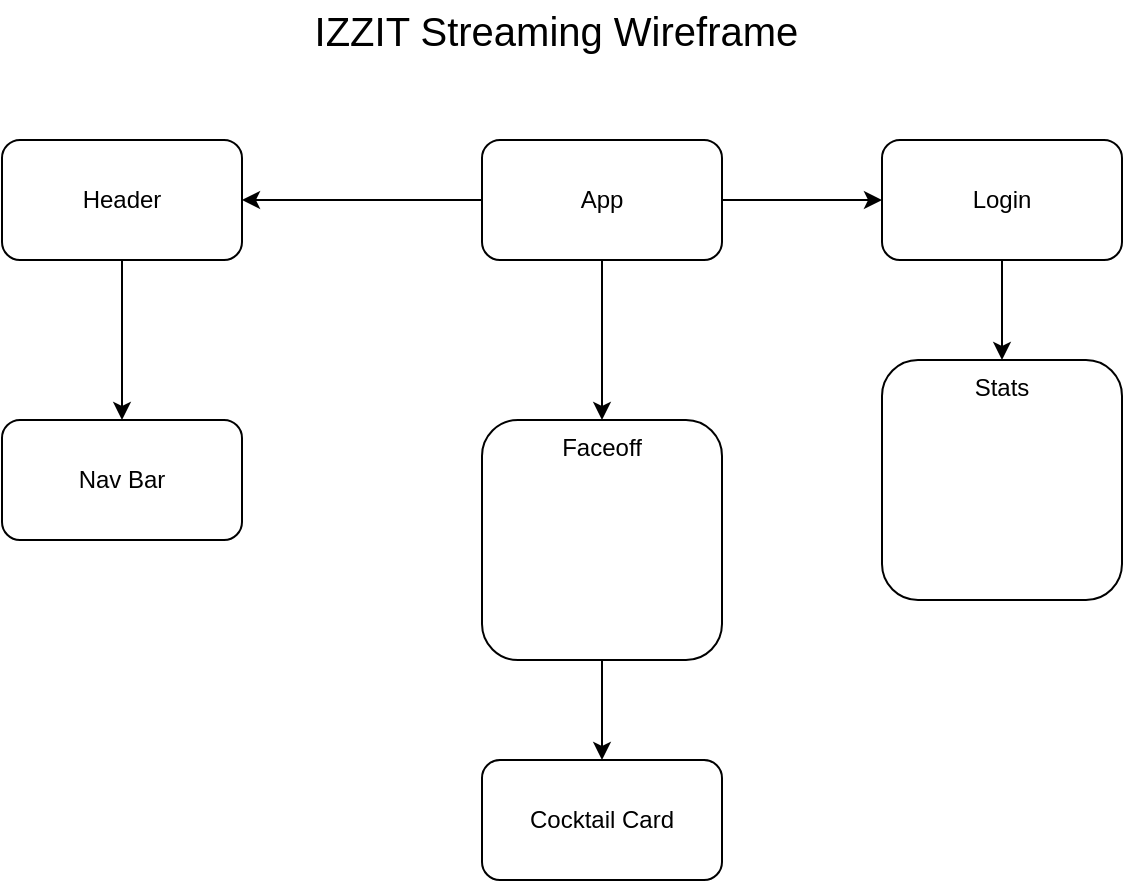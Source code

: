 <mxfile>
    <diagram id="TZVL5MhMtN_JL3FE_O4x" name="Page-1">
        <mxGraphModel dx="625" dy="314" grid="1" gridSize="10" guides="1" tooltips="1" connect="1" arrows="1" fold="1" page="1" pageScale="1" pageWidth="850" pageHeight="1100" math="0" shadow="0">
            <root>
                <mxCell id="0"/>
                <mxCell id="1" parent="0"/>
                <mxCell id="2" value="" style="edgeStyle=none;html=1;exitX=0.5;exitY=1;exitDx=0;exitDy=0;entryX=0.5;entryY=0;entryDx=0;entryDy=0;" edge="1" parent="1" source="18" target="7">
                    <mxGeometry relative="1" as="geometry"/>
                </mxCell>
                <mxCell id="3" value="" style="edgeStyle=none;html=1;" edge="1" parent="1" source="5" target="9">
                    <mxGeometry relative="1" as="geometry"/>
                </mxCell>
                <mxCell id="4" value="" style="edgeStyle=none;html=1;" edge="1" parent="1" source="5" target="18">
                    <mxGeometry relative="1" as="geometry"/>
                </mxCell>
                <mxCell id="5" value="App" style="rounded=1;whiteSpace=wrap;html=1;" vertex="1" parent="1">
                    <mxGeometry x="370" y="90" width="120" height="60" as="geometry"/>
                </mxCell>
                <mxCell id="7" value="Stats" style="whiteSpace=wrap;html=1;rounded=1;verticalAlign=top;" vertex="1" parent="1">
                    <mxGeometry x="570" y="200" width="120" height="120" as="geometry"/>
                </mxCell>
                <mxCell id="8" value="" style="edgeStyle=none;html=1;" edge="1" parent="1" source="9" target="10">
                    <mxGeometry relative="1" as="geometry"/>
                </mxCell>
                <mxCell id="9" value="&lt;span&gt;Header&lt;/span&gt;" style="whiteSpace=wrap;html=1;rounded=1;" vertex="1" parent="1">
                    <mxGeometry x="130" y="90" width="120" height="60" as="geometry"/>
                </mxCell>
                <mxCell id="10" value="Nav Bar" style="whiteSpace=wrap;html=1;rounded=1;" vertex="1" parent="1">
                    <mxGeometry x="130" y="230" width="120" height="60" as="geometry"/>
                </mxCell>
                <mxCell id="11" value="" style="edgeStyle=none;html=1;" edge="1" parent="1" source="12" target="17">
                    <mxGeometry relative="1" as="geometry"/>
                </mxCell>
                <mxCell id="12" value="Faceoff" style="whiteSpace=wrap;html=1;rounded=1;verticalAlign=top;" vertex="1" parent="1">
                    <mxGeometry x="370" y="230" width="120" height="120" as="geometry"/>
                </mxCell>
                <mxCell id="13" value="" style="endArrow=classic;html=1;entryX=0.5;entryY=0;entryDx=0;entryDy=0;exitX=0.5;exitY=1;exitDx=0;exitDy=0;" edge="1" parent="1" source="5" target="12">
                    <mxGeometry width="50" height="50" relative="1" as="geometry">
                        <mxPoint x="380" y="170" as="sourcePoint"/>
                        <mxPoint x="420" y="210" as="targetPoint"/>
                    </mxGeometry>
                </mxCell>
                <mxCell id="14" style="edgeStyle=none;html=1;exitX=0.75;exitY=1;exitDx=0;exitDy=0;" edge="1" parent="1" target="12">
                    <mxGeometry relative="1" as="geometry">
                        <mxPoint x="430" y="350" as="sourcePoint"/>
                    </mxGeometry>
                </mxCell>
                <mxCell id="17" value="Cocktail Card" style="whiteSpace=wrap;html=1;verticalAlign=middle;rounded=1;" vertex="1" parent="1">
                    <mxGeometry x="370" y="400" width="120" height="60" as="geometry"/>
                </mxCell>
                <mxCell id="18" value="Login" style="whiteSpace=wrap;html=1;rounded=1;" vertex="1" parent="1">
                    <mxGeometry x="570" y="90" width="120" height="60" as="geometry"/>
                </mxCell>
                <mxCell id="19" value="IZZIT Streaming Wireframe&amp;nbsp;" style="text;html=1;strokeColor=none;fillColor=none;align=center;verticalAlign=middle;whiteSpace=wrap;rounded=0;fontSize=20;" vertex="1" parent="1">
                    <mxGeometry x="220" y="20" width="380" height="30" as="geometry"/>
                </mxCell>
            </root>
        </mxGraphModel>
    </diagram>
</mxfile>